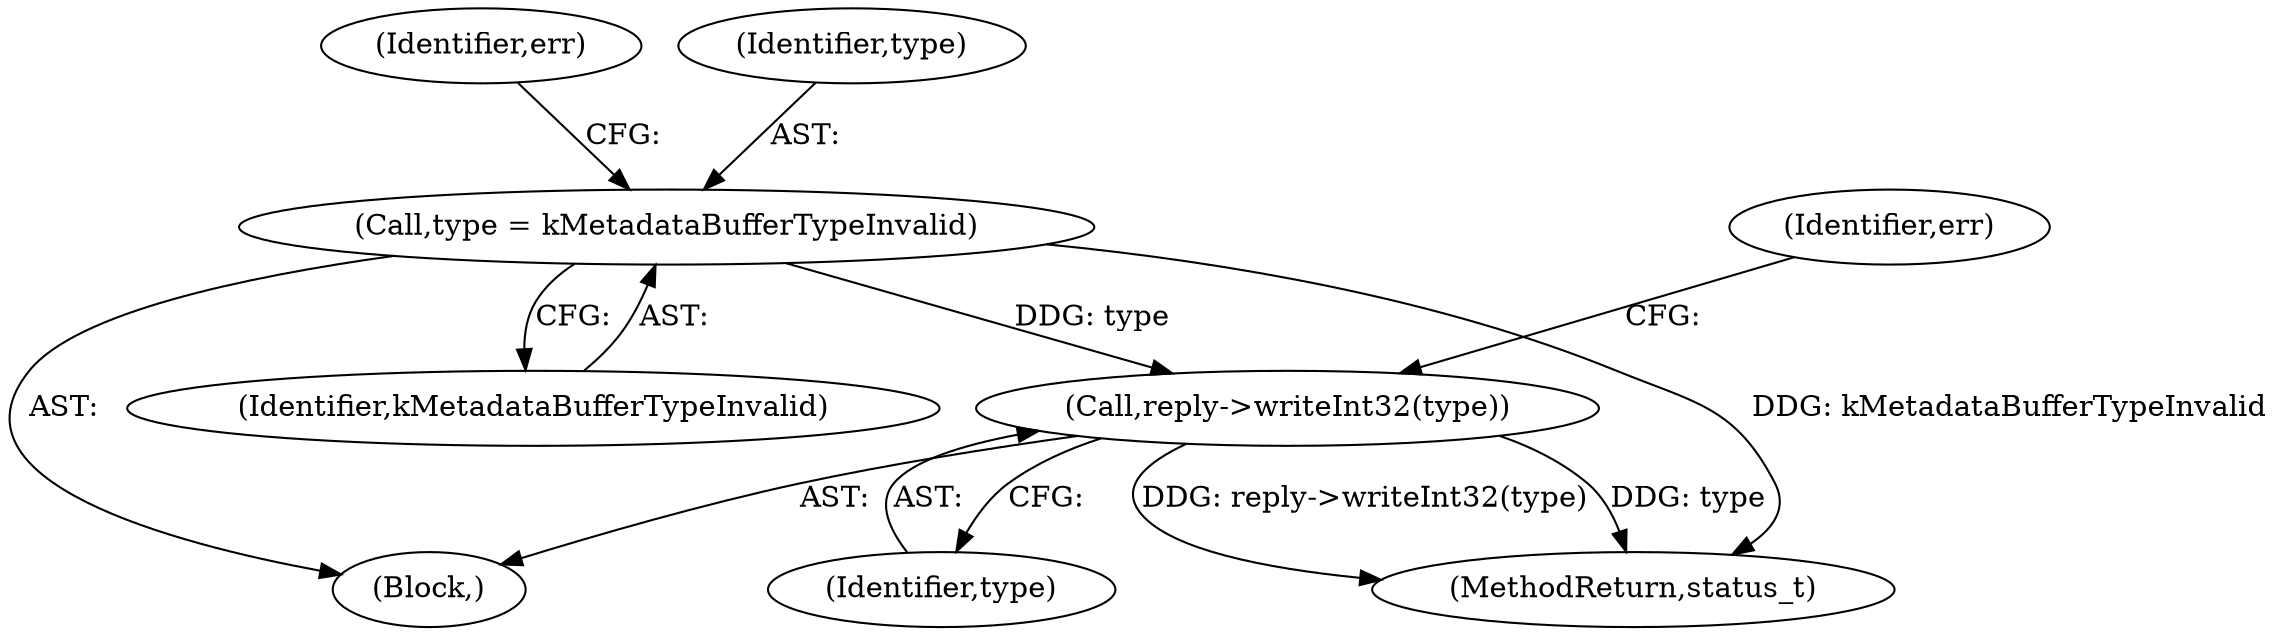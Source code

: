 digraph "0_Android_db829699d3293f254a7387894303451a91278986@API" {
"1000982" [label="(Call,reply->writeInt32(type))"];
"1000970" [label="(Call,type = kMetadataBufferTypeInvalid)"];
"1000983" [label="(Identifier,type)"];
"1000985" [label="(Identifier,err)"];
"1001353" [label="(MethodReturn,status_t)"];
"1000972" [label="(Identifier,kMetadataBufferTypeInvalid)"];
"1000975" [label="(Identifier,err)"];
"1000970" [label="(Call,type = kMetadataBufferTypeInvalid)"];
"1000971" [label="(Identifier,type)"];
"1000982" [label="(Call,reply->writeInt32(type))"];
"1000948" [label="(Block,)"];
"1000982" -> "1000948"  [label="AST: "];
"1000982" -> "1000983"  [label="CFG: "];
"1000983" -> "1000982"  [label="AST: "];
"1000985" -> "1000982"  [label="CFG: "];
"1000982" -> "1001353"  [label="DDG: reply->writeInt32(type)"];
"1000982" -> "1001353"  [label="DDG: type"];
"1000970" -> "1000982"  [label="DDG: type"];
"1000970" -> "1000948"  [label="AST: "];
"1000970" -> "1000972"  [label="CFG: "];
"1000971" -> "1000970"  [label="AST: "];
"1000972" -> "1000970"  [label="AST: "];
"1000975" -> "1000970"  [label="CFG: "];
"1000970" -> "1001353"  [label="DDG: kMetadataBufferTypeInvalid"];
}
